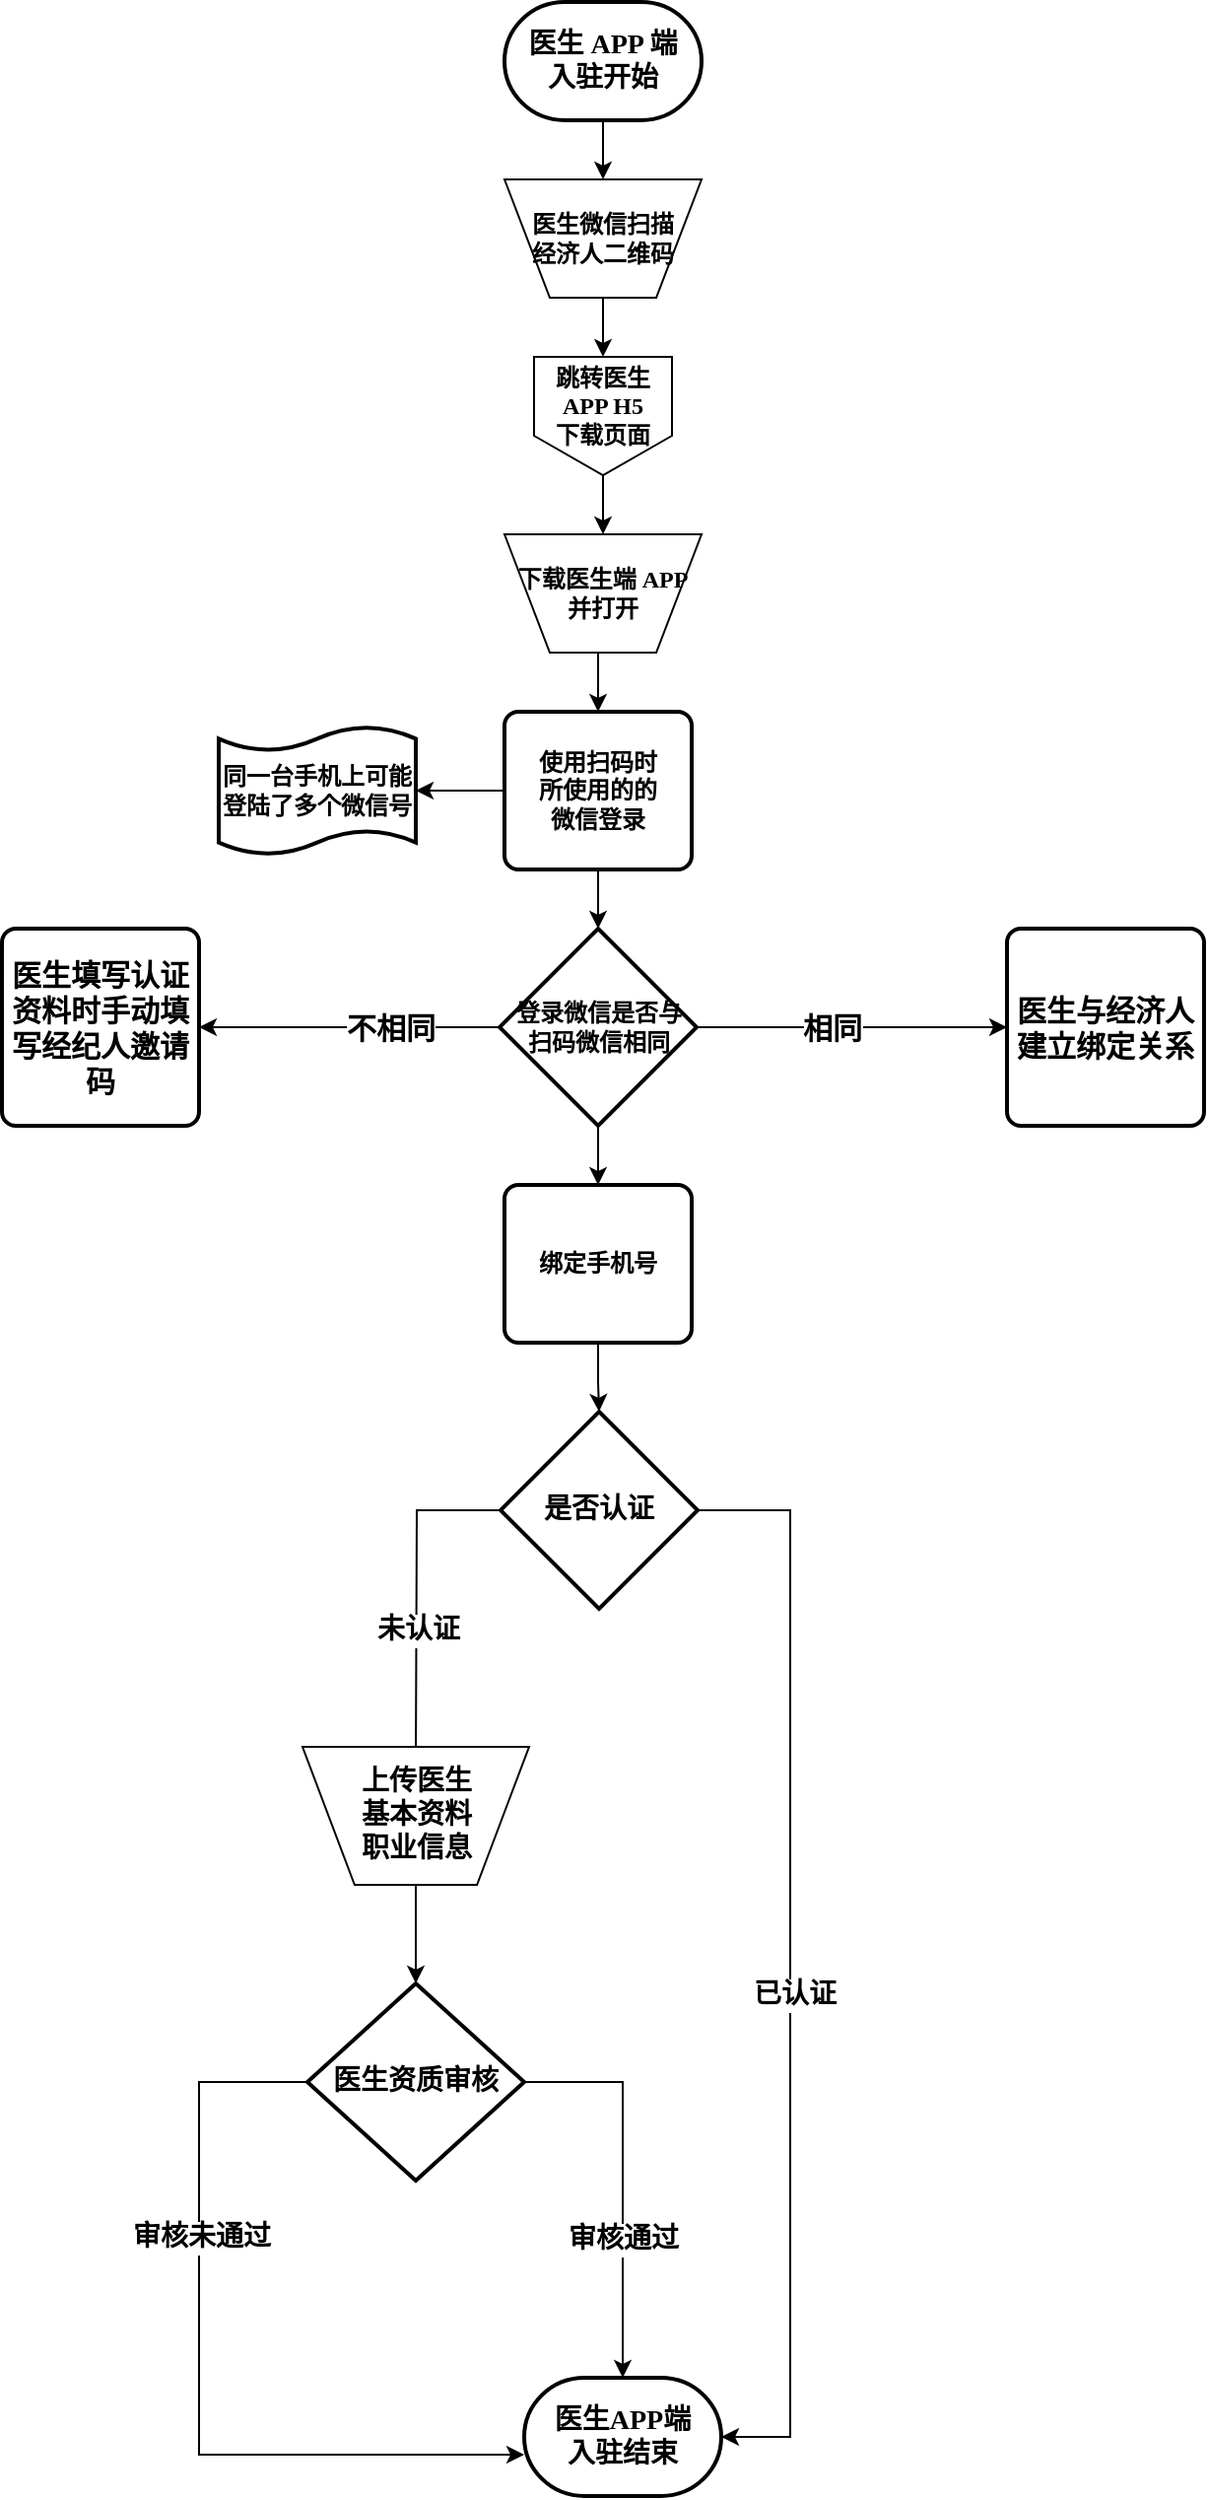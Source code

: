 <mxfile version="20.1.3" type="github">
  <diagram id="C5RBs43oDa-KdzZeNtuy" name="Page-1">
    <mxGraphModel dx="1422" dy="762" grid="1" gridSize="10" guides="1" tooltips="1" connect="1" arrows="1" fold="1" page="1" pageScale="1" pageWidth="827" pageHeight="1169" math="0" shadow="0">
      <root>
        <mxCell id="WIyWlLk6GJQsqaUBKTNV-0" />
        <mxCell id="WIyWlLk6GJQsqaUBKTNV-1" parent="WIyWlLk6GJQsqaUBKTNV-0" />
        <mxCell id="blJ2LqI24m_JuA1YKkw8-2" style="edgeStyle=orthogonalEdgeStyle;rounded=0;orthogonalLoop=1;jettySize=auto;html=1;exitX=0.5;exitY=1;exitDx=0;exitDy=0;exitPerimeter=0;fontStyle=1;fontFamily=Garamond;" edge="1" parent="WIyWlLk6GJQsqaUBKTNV-1" source="blJ2LqI24m_JuA1YKkw8-0" target="blJ2LqI24m_JuA1YKkw8-1">
          <mxGeometry relative="1" as="geometry" />
        </mxCell>
        <mxCell id="blJ2LqI24m_JuA1YKkw8-0" value="&lt;span style=&quot;font-size: 14px;&quot;&gt;医生 APP 端&lt;/span&gt;&lt;br style=&quot;font-size: 14px;&quot;&gt;&lt;span style=&quot;font-size: 14px;&quot;&gt;入驻开始&lt;/span&gt;" style="strokeWidth=2;html=1;shape=mxgraph.flowchart.terminator;whiteSpace=wrap;fontStyle=1;fontFamily=Garamond;" vertex="1" parent="WIyWlLk6GJQsqaUBKTNV-1">
          <mxGeometry x="375" y="70" width="100" height="60" as="geometry" />
        </mxCell>
        <mxCell id="blJ2LqI24m_JuA1YKkw8-6" style="edgeStyle=orthogonalEdgeStyle;rounded=0;orthogonalLoop=1;jettySize=auto;html=1;exitX=0.5;exitY=1;exitDx=0;exitDy=0;entryX=0.5;entryY=0;entryDx=0;entryDy=0;fontStyle=1;fontFamily=Garamond;" edge="1" parent="WIyWlLk6GJQsqaUBKTNV-1" source="blJ2LqI24m_JuA1YKkw8-1" target="blJ2LqI24m_JuA1YKkw8-5">
          <mxGeometry relative="1" as="geometry" />
        </mxCell>
        <mxCell id="blJ2LqI24m_JuA1YKkw8-1" value="医生微信扫描&lt;br&gt;经济人二维码" style="verticalLabelPosition=middle;verticalAlign=middle;html=1;shape=trapezoid;perimeter=trapezoidPerimeter;whiteSpace=wrap;size=0.23;arcSize=10;flipV=1;labelPosition=center;align=center;fontStyle=1;fontFamily=Garamond;" vertex="1" parent="WIyWlLk6GJQsqaUBKTNV-1">
          <mxGeometry x="375" y="160" width="100" height="60" as="geometry" />
        </mxCell>
        <mxCell id="blJ2LqI24m_JuA1YKkw8-10" style="edgeStyle=orthogonalEdgeStyle;rounded=0;orthogonalLoop=1;jettySize=auto;html=1;entryX=0.5;entryY=0;entryDx=0;entryDy=0;fontStyle=1;fontFamily=Garamond;" edge="1" parent="WIyWlLk6GJQsqaUBKTNV-1" source="blJ2LqI24m_JuA1YKkw8-5" target="blJ2LqI24m_JuA1YKkw8-8">
          <mxGeometry relative="1" as="geometry" />
        </mxCell>
        <mxCell id="blJ2LqI24m_JuA1YKkw8-5" value="" style="verticalLabelPosition=bottom;verticalAlign=top;html=1;shape=offPageConnector;rounded=0;size=0.333;fontStyle=1;fontFamily=Garamond;" vertex="1" parent="WIyWlLk6GJQsqaUBKTNV-1">
          <mxGeometry x="390" y="250" width="70" height="60" as="geometry" />
        </mxCell>
        <mxCell id="blJ2LqI24m_JuA1YKkw8-7" value="&lt;span style=&quot;&quot;&gt;跳转医生APP H5&lt;/span&gt;&lt;br style=&quot;&quot;&gt;&lt;span style=&quot;&quot;&gt;下载页面&lt;/span&gt;" style="text;html=1;strokeColor=none;fillColor=none;align=center;verticalAlign=middle;whiteSpace=wrap;rounded=0;fontStyle=1;fontFamily=Garamond;" vertex="1" parent="WIyWlLk6GJQsqaUBKTNV-1">
          <mxGeometry x="395" y="260" width="60" height="30" as="geometry" />
        </mxCell>
        <mxCell id="blJ2LqI24m_JuA1YKkw8-26" style="edgeStyle=orthogonalEdgeStyle;rounded=0;orthogonalLoop=1;jettySize=auto;html=1;exitX=0.5;exitY=1;exitDx=0;exitDy=0;entryX=0.5;entryY=0;entryDx=0;entryDy=0;fontStyle=1;fontFamily=Garamond;" edge="1" parent="WIyWlLk6GJQsqaUBKTNV-1" source="blJ2LqI24m_JuA1YKkw8-8" target="blJ2LqI24m_JuA1YKkw8-11">
          <mxGeometry relative="1" as="geometry" />
        </mxCell>
        <mxCell id="blJ2LqI24m_JuA1YKkw8-8" value="下载医生端 APP&lt;br&gt;并打开" style="verticalLabelPosition=middle;verticalAlign=middle;html=1;shape=trapezoid;perimeter=trapezoidPerimeter;whiteSpace=wrap;size=0.23;arcSize=10;flipV=1;labelPosition=center;align=center;fontStyle=1;fontFamily=Garamond;" vertex="1" parent="WIyWlLk6GJQsqaUBKTNV-1">
          <mxGeometry x="375" y="340" width="100" height="60" as="geometry" />
        </mxCell>
        <mxCell id="blJ2LqI24m_JuA1YKkw8-29" style="edgeStyle=orthogonalEdgeStyle;rounded=0;orthogonalLoop=1;jettySize=auto;html=1;entryX=1;entryY=0.5;entryDx=0;entryDy=0;entryPerimeter=0;fontStyle=1;fontFamily=Garamond;" edge="1" parent="WIyWlLk6GJQsqaUBKTNV-1" source="blJ2LqI24m_JuA1YKkw8-11" target="blJ2LqI24m_JuA1YKkw8-27">
          <mxGeometry relative="1" as="geometry" />
        </mxCell>
        <mxCell id="blJ2LqI24m_JuA1YKkw8-35" style="edgeStyle=orthogonalEdgeStyle;rounded=0;orthogonalLoop=1;jettySize=auto;html=1;exitX=0.5;exitY=1;exitDx=0;exitDy=0;fontFamily=Garamond;fontStyle=1" edge="1" parent="WIyWlLk6GJQsqaUBKTNV-1" source="blJ2LqI24m_JuA1YKkw8-11" target="blJ2LqI24m_JuA1YKkw8-34">
          <mxGeometry relative="1" as="geometry" />
        </mxCell>
        <mxCell id="blJ2LqI24m_JuA1YKkw8-11" value="使用扫码时&lt;br&gt;所使用的的&lt;br&gt;微信登录" style="rounded=1;whiteSpace=wrap;html=1;absoluteArcSize=1;arcSize=14;strokeWidth=2;fontStyle=1;fontFamily=Garamond;" vertex="1" parent="WIyWlLk6GJQsqaUBKTNV-1">
          <mxGeometry x="375" y="430" width="95" height="80" as="geometry" />
        </mxCell>
        <mxCell id="blJ2LqI24m_JuA1YKkw8-13" style="edgeStyle=orthogonalEdgeStyle;rounded=0;orthogonalLoop=1;jettySize=auto;html=1;exitX=1;exitY=0.5;exitDx=0;exitDy=0;exitPerimeter=0;entryX=1;entryY=0.5;entryDx=0;entryDy=0;entryPerimeter=0;fontFamily=Garamond;fontStyle=1;fontSize=14;" edge="1" parent="WIyWlLk6GJQsqaUBKTNV-1" source="blJ2LqI24m_JuA1YKkw8-17" target="blJ2LqI24m_JuA1YKkw8-18">
          <mxGeometry relative="1" as="geometry">
            <mxPoint x="520" y="965" as="targetPoint" />
            <Array as="points">
              <mxPoint x="520" y="835" />
              <mxPoint x="520" y="1305" />
            </Array>
          </mxGeometry>
        </mxCell>
        <mxCell id="blJ2LqI24m_JuA1YKkw8-14" value="已认证" style="edgeLabel;html=1;align=center;verticalAlign=middle;resizable=0;points=[];fontFamily=Garamond;fontStyle=1;fontSize=14;" vertex="1" connectable="0" parent="blJ2LqI24m_JuA1YKkw8-13">
          <mxGeometry x="-0.013" y="2" relative="1" as="geometry">
            <mxPoint y="20" as="offset" />
          </mxGeometry>
        </mxCell>
        <mxCell id="blJ2LqI24m_JuA1YKkw8-15" style="edgeStyle=orthogonalEdgeStyle;rounded=0;orthogonalLoop=1;jettySize=auto;html=1;fontFamily=Garamond;fontStyle=1;fontSize=14;" edge="1" parent="WIyWlLk6GJQsqaUBKTNV-1" source="blJ2LqI24m_JuA1YKkw8-17">
          <mxGeometry relative="1" as="geometry">
            <mxPoint x="330" y="965" as="targetPoint" />
          </mxGeometry>
        </mxCell>
        <mxCell id="blJ2LqI24m_JuA1YKkw8-16" value="未认证" style="edgeLabel;html=1;align=center;verticalAlign=middle;resizable=0;points=[];fontFamily=Garamond;fontStyle=1;fontSize=14;" vertex="1" connectable="0" parent="blJ2LqI24m_JuA1YKkw8-15">
          <mxGeometry x="0.087" relative="1" as="geometry">
            <mxPoint y="9" as="offset" />
          </mxGeometry>
        </mxCell>
        <mxCell id="blJ2LqI24m_JuA1YKkw8-17" value="是否认证" style="strokeWidth=2;html=1;shape=mxgraph.flowchart.decision;whiteSpace=wrap;fontFamily=Garamond;fontStyle=1;fontSize=14;" vertex="1" parent="WIyWlLk6GJQsqaUBKTNV-1">
          <mxGeometry x="373" y="785" width="100" height="100" as="geometry" />
        </mxCell>
        <mxCell id="blJ2LqI24m_JuA1YKkw8-18" value="医生APP端&lt;br style=&quot;font-size: 14px;&quot;&gt;入驻结束" style="strokeWidth=2;html=1;shape=mxgraph.flowchart.terminator;whiteSpace=wrap;fontFamily=Garamond;fontStyle=1;fontSize=14;" vertex="1" parent="WIyWlLk6GJQsqaUBKTNV-1">
          <mxGeometry x="385" y="1275" width="100" height="60" as="geometry" />
        </mxCell>
        <mxCell id="blJ2LqI24m_JuA1YKkw8-19" style="edgeStyle=orthogonalEdgeStyle;rounded=0;orthogonalLoop=1;jettySize=auto;html=1;exitX=1;exitY=0.5;exitDx=0;exitDy=0;exitPerimeter=0;fontFamily=Garamond;fontStyle=1;fontSize=14;" edge="1" parent="WIyWlLk6GJQsqaUBKTNV-1" source="blJ2LqI24m_JuA1YKkw8-23" target="blJ2LqI24m_JuA1YKkw8-18">
          <mxGeometry relative="1" as="geometry" />
        </mxCell>
        <mxCell id="blJ2LqI24m_JuA1YKkw8-20" value="审核通过" style="edgeLabel;html=1;align=center;verticalAlign=middle;resizable=0;points=[];fontFamily=Garamond;fontStyle=1;fontSize=14;" vertex="1" connectable="0" parent="blJ2LqI24m_JuA1YKkw8-19">
          <mxGeometry x="0.01" y="1" relative="1" as="geometry">
            <mxPoint x="-1" y="29" as="offset" />
          </mxGeometry>
        </mxCell>
        <mxCell id="blJ2LqI24m_JuA1YKkw8-21" style="edgeStyle=orthogonalEdgeStyle;rounded=0;orthogonalLoop=1;jettySize=auto;html=1;entryX=0;entryY=0.65;entryDx=0;entryDy=0;entryPerimeter=0;fontFamily=Garamond;fontStyle=1;fontSize=14;" edge="1" parent="WIyWlLk6GJQsqaUBKTNV-1" source="blJ2LqI24m_JuA1YKkw8-23" target="blJ2LqI24m_JuA1YKkw8-18">
          <mxGeometry relative="1" as="geometry">
            <Array as="points">
              <mxPoint x="220" y="1125" />
              <mxPoint x="220" y="1314" />
            </Array>
          </mxGeometry>
        </mxCell>
        <mxCell id="blJ2LqI24m_JuA1YKkw8-22" value="审核未通过" style="edgeLabel;html=1;align=center;verticalAlign=middle;resizable=0;points=[];fontFamily=Garamond;fontStyle=1;fontSize=14;" vertex="1" connectable="0" parent="blJ2LqI24m_JuA1YKkw8-21">
          <mxGeometry x="-0.416" y="1" relative="1" as="geometry">
            <mxPoint y="14" as="offset" />
          </mxGeometry>
        </mxCell>
        <mxCell id="blJ2LqI24m_JuA1YKkw8-23" value="医生资质审核" style="strokeWidth=2;html=1;shape=mxgraph.flowchart.decision;whiteSpace=wrap;fontFamily=Garamond;fontStyle=1;fontSize=14;" vertex="1" parent="WIyWlLk6GJQsqaUBKTNV-1">
          <mxGeometry x="275" y="1075" width="110" height="100" as="geometry" />
        </mxCell>
        <mxCell id="blJ2LqI24m_JuA1YKkw8-24" style="edgeStyle=orthogonalEdgeStyle;rounded=0;orthogonalLoop=1;jettySize=auto;html=1;entryX=0.5;entryY=0;entryDx=0;entryDy=0;entryPerimeter=0;fontFamily=Garamond;fontStyle=1;fontSize=14;" edge="1" parent="WIyWlLk6GJQsqaUBKTNV-1" source="blJ2LqI24m_JuA1YKkw8-25" target="blJ2LqI24m_JuA1YKkw8-23">
          <mxGeometry relative="1" as="geometry" />
        </mxCell>
        <mxCell id="blJ2LqI24m_JuA1YKkw8-25" value="上传医生&lt;br style=&quot;font-size: 14px;&quot;&gt;基本资料&lt;br style=&quot;font-size: 14px;&quot;&gt;职业信息" style="verticalLabelPosition=middle;verticalAlign=middle;html=1;shape=trapezoid;perimeter=trapezoidPerimeter;whiteSpace=wrap;size=0.23;arcSize=10;flipV=1;labelPosition=center;align=center;fontFamily=Garamond;fontStyle=1;fontSize=14;" vertex="1" parent="WIyWlLk6GJQsqaUBKTNV-1">
          <mxGeometry x="272.5" y="955" width="115" height="70" as="geometry" />
        </mxCell>
        <mxCell id="blJ2LqI24m_JuA1YKkw8-27" value="同一台手机上可能登陆了多个微信号" style="shape=tape;whiteSpace=wrap;html=1;strokeWidth=2;size=0.19;fontStyle=1;fontFamily=Garamond;" vertex="1" parent="WIyWlLk6GJQsqaUBKTNV-1">
          <mxGeometry x="230" y="437.5" width="100" height="65" as="geometry" />
        </mxCell>
        <mxCell id="blJ2LqI24m_JuA1YKkw8-33" style="edgeStyle=orthogonalEdgeStyle;rounded=0;orthogonalLoop=1;jettySize=auto;html=1;exitX=0.5;exitY=1;exitDx=0;exitDy=0;fontFamily=Garamond;fontStyle=1" edge="1" parent="WIyWlLk6GJQsqaUBKTNV-1" source="blJ2LqI24m_JuA1YKkw8-30" target="blJ2LqI24m_JuA1YKkw8-17">
          <mxGeometry relative="1" as="geometry" />
        </mxCell>
        <mxCell id="blJ2LqI24m_JuA1YKkw8-30" value="绑定手机号" style="rounded=1;whiteSpace=wrap;html=1;absoluteArcSize=1;arcSize=14;strokeWidth=2;fontFamily=Garamond;fontStyle=1" vertex="1" parent="WIyWlLk6GJQsqaUBKTNV-1">
          <mxGeometry x="375" y="670" width="95" height="80" as="geometry" />
        </mxCell>
        <mxCell id="blJ2LqI24m_JuA1YKkw8-39" style="edgeStyle=orthogonalEdgeStyle;rounded=0;orthogonalLoop=1;jettySize=auto;html=1;exitX=1;exitY=0.5;exitDx=0;exitDy=0;exitPerimeter=0;fontFamily=Garamond;fontStyle=1" edge="1" parent="WIyWlLk6GJQsqaUBKTNV-1" source="blJ2LqI24m_JuA1YKkw8-34">
          <mxGeometry relative="1" as="geometry">
            <mxPoint x="630" y="590" as="targetPoint" />
          </mxGeometry>
        </mxCell>
        <mxCell id="blJ2LqI24m_JuA1YKkw8-40" value="&lt;font style=&quot;font-size: 15px;&quot;&gt;相同&lt;/font&gt;" style="edgeLabel;html=1;align=center;verticalAlign=middle;resizable=0;points=[];fontFamily=Garamond;fontStyle=1" vertex="1" connectable="0" parent="blJ2LqI24m_JuA1YKkw8-39">
          <mxGeometry x="-0.312" y="-2" relative="1" as="geometry">
            <mxPoint x="14" y="-2" as="offset" />
          </mxGeometry>
        </mxCell>
        <mxCell id="blJ2LqI24m_JuA1YKkw8-42" style="edgeStyle=orthogonalEdgeStyle;rounded=0;orthogonalLoop=1;jettySize=auto;html=1;fontFamily=Garamond;fontSize=15;fontStyle=1" edge="1" parent="WIyWlLk6GJQsqaUBKTNV-1" source="blJ2LqI24m_JuA1YKkw8-34">
          <mxGeometry relative="1" as="geometry">
            <mxPoint x="220" y="590" as="targetPoint" />
            <Array as="points">
              <mxPoint x="230" y="590" />
              <mxPoint x="230" y="590" />
            </Array>
          </mxGeometry>
        </mxCell>
        <mxCell id="blJ2LqI24m_JuA1YKkw8-43" value="不相同" style="edgeLabel;html=1;align=center;verticalAlign=middle;resizable=0;points=[];fontSize=15;fontFamily=Garamond;fontStyle=1" vertex="1" connectable="0" parent="blJ2LqI24m_JuA1YKkw8-42">
          <mxGeometry x="-0.258" y="2" relative="1" as="geometry">
            <mxPoint x="1" y="-2" as="offset" />
          </mxGeometry>
        </mxCell>
        <mxCell id="blJ2LqI24m_JuA1YKkw8-46" style="edgeStyle=orthogonalEdgeStyle;rounded=0;orthogonalLoop=1;jettySize=auto;html=1;entryX=0.5;entryY=0;entryDx=0;entryDy=0;fontFamily=Garamond;fontSize=15;fontStyle=1" edge="1" parent="WIyWlLk6GJQsqaUBKTNV-1" source="blJ2LqI24m_JuA1YKkw8-34" target="blJ2LqI24m_JuA1YKkw8-30">
          <mxGeometry relative="1" as="geometry" />
        </mxCell>
        <mxCell id="blJ2LqI24m_JuA1YKkw8-34" value="登录微信是否与&lt;br&gt;扫码微信相同" style="strokeWidth=2;html=1;shape=mxgraph.flowchart.decision;whiteSpace=wrap;fontFamily=Garamond;fontStyle=1" vertex="1" parent="WIyWlLk6GJQsqaUBKTNV-1">
          <mxGeometry x="372.5" y="540" width="100" height="100" as="geometry" />
        </mxCell>
        <mxCell id="blJ2LqI24m_JuA1YKkw8-41" value="医生与经济人建立绑定关系" style="rounded=1;whiteSpace=wrap;html=1;absoluteArcSize=1;arcSize=14;strokeWidth=2;fontFamily=Garamond;fontSize=15;fontStyle=1" vertex="1" parent="WIyWlLk6GJQsqaUBKTNV-1">
          <mxGeometry x="630" y="540" width="100" height="100" as="geometry" />
        </mxCell>
        <mxCell id="blJ2LqI24m_JuA1YKkw8-45" value="医生填写认证资料时手动填写经纪人邀请码" style="rounded=1;whiteSpace=wrap;html=1;absoluteArcSize=1;arcSize=14;strokeWidth=2;fontFamily=Garamond;fontSize=15;fontStyle=1" vertex="1" parent="WIyWlLk6GJQsqaUBKTNV-1">
          <mxGeometry x="120" y="540" width="100" height="100" as="geometry" />
        </mxCell>
      </root>
    </mxGraphModel>
  </diagram>
</mxfile>
